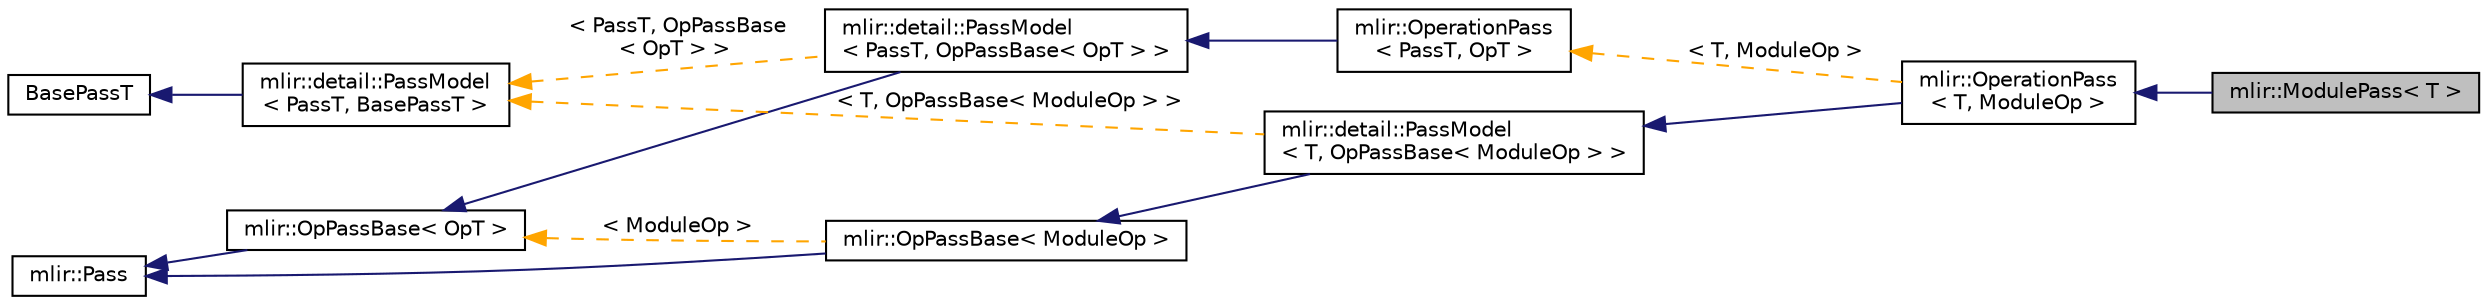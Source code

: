 digraph "mlir::ModulePass&lt; T &gt;"
{
  bgcolor="transparent";
  edge [fontname="Helvetica",fontsize="10",labelfontname="Helvetica",labelfontsize="10"];
  node [fontname="Helvetica",fontsize="10",shape=record];
  rankdir="LR";
  Node10 [label="mlir::ModulePass\< T \>",height=0.2,width=0.4,color="black", fillcolor="grey75", style="filled", fontcolor="black"];
  Node11 -> Node10 [dir="back",color="midnightblue",fontsize="10",style="solid",fontname="Helvetica"];
  Node11 [label="mlir::OperationPass\l\< T, ModuleOp \>",height=0.2,width=0.4,color="black",URL="$classmlir_1_1OperationPass.html"];
  Node12 -> Node11 [dir="back",color="midnightblue",fontsize="10",style="solid",fontname="Helvetica"];
  Node12 [label="mlir::detail::PassModel\l\< T, OpPassBase\< ModuleOp \> \>",height=0.2,width=0.4,color="black",URL="$classmlir_1_1detail_1_1PassModel.html"];
  Node13 -> Node12 [dir="back",color="midnightblue",fontsize="10",style="solid",fontname="Helvetica"];
  Node13 [label="mlir::OpPassBase\< ModuleOp \>",height=0.2,width=0.4,color="black",URL="$classmlir_1_1OpPassBase.html"];
  Node14 -> Node13 [dir="back",color="midnightblue",fontsize="10",style="solid",fontname="Helvetica"];
  Node14 [label="mlir::Pass",height=0.2,width=0.4,color="black",URL="$classmlir_1_1Pass.html",tooltip="The abstract base pass class. "];
  Node15 -> Node13 [dir="back",color="orange",fontsize="10",style="dashed",label=" \< ModuleOp \>" ,fontname="Helvetica"];
  Node15 [label="mlir::OpPassBase\< OpT \>",height=0.2,width=0.4,color="black",URL="$classmlir_1_1OpPassBase.html",tooltip="Utility base class for OpPass below to denote an opaque pass operating on a specific operation type..."];
  Node14 -> Node15 [dir="back",color="midnightblue",fontsize="10",style="solid",fontname="Helvetica"];
  Node16 -> Node12 [dir="back",color="orange",fontsize="10",style="dashed",label=" \< T, OpPassBase\< ModuleOp \> \>" ,fontname="Helvetica"];
  Node16 [label="mlir::detail::PassModel\l\< PassT, BasePassT \>",height=0.2,width=0.4,color="black",URL="$classmlir_1_1detail_1_1PassModel.html",tooltip="The opaque CRTP model of a pass. "];
  Node17 -> Node16 [dir="back",color="midnightblue",fontsize="10",style="solid",fontname="Helvetica"];
  Node17 [label="BasePassT",height=0.2,width=0.4,color="black",URL="$classmlir_1_1detail_1_1BasePassT.html"];
  Node18 -> Node11 [dir="back",color="orange",fontsize="10",style="dashed",label=" \< T, ModuleOp \>" ,fontname="Helvetica"];
  Node18 [label="mlir::OperationPass\l\< PassT, OpT \>",height=0.2,width=0.4,color="black",URL="$classmlir_1_1OperationPass.html",tooltip="Pass to transform an operation of a specific type. "];
  Node19 -> Node18 [dir="back",color="midnightblue",fontsize="10",style="solid",fontname="Helvetica"];
  Node19 [label="mlir::detail::PassModel\l\< PassT, OpPassBase\< OpT \> \>",height=0.2,width=0.4,color="black",URL="$classmlir_1_1detail_1_1PassModel.html"];
  Node15 -> Node19 [dir="back",color="midnightblue",fontsize="10",style="solid",fontname="Helvetica"];
  Node16 -> Node19 [dir="back",color="orange",fontsize="10",style="dashed",label=" \< PassT, OpPassBase\l\< OpT \> \>" ,fontname="Helvetica"];
}
